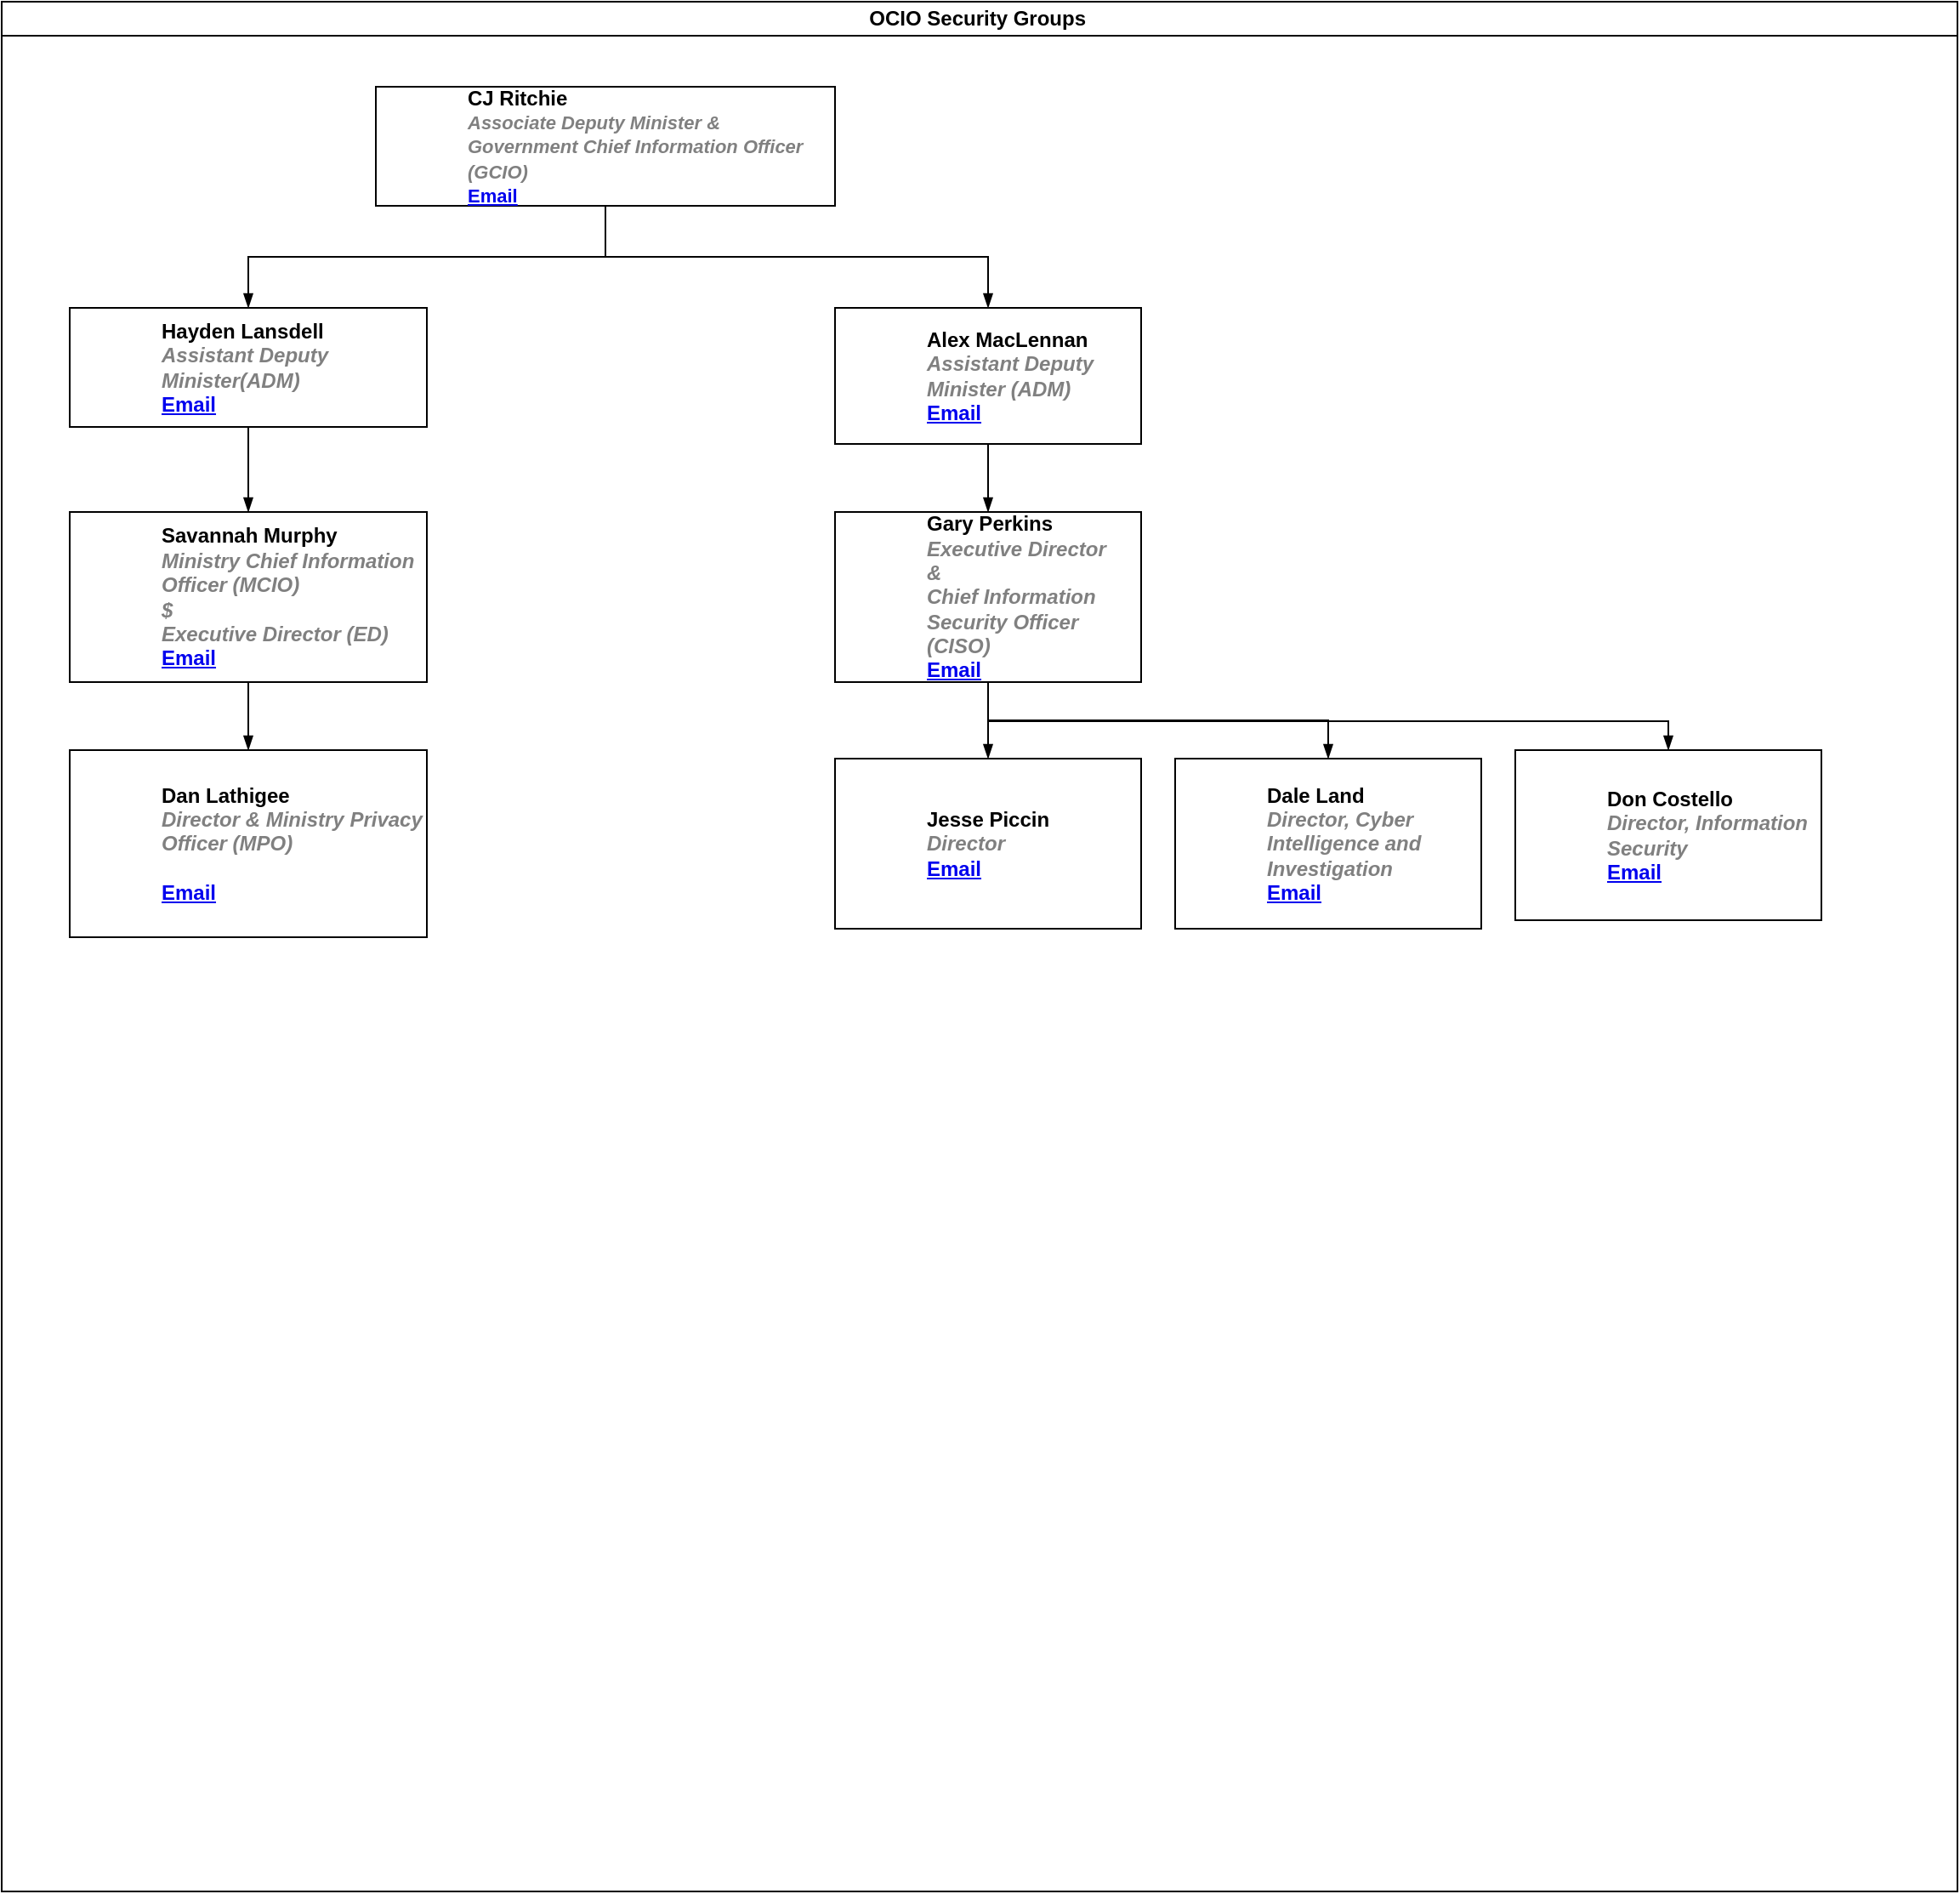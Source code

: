 <mxfile version="15.2.9" type="github" pages="4">
  <diagram id="prtHgNgQTEPvFCAcTncT" name="OCIO-org chart">
    <mxGraphModel dx="1240" dy="643" grid="1" gridSize="10" guides="1" tooltips="1" connect="1" arrows="1" fold="1" page="1" pageScale="1" pageWidth="827" pageHeight="1169" math="0" shadow="0">
      <root>
        <mxCell id="0" />
        <mxCell id="1" parent="0" />
        <mxCell id="dNxyNK7c78bLwvsdeMH5-11" value="OCIO Security Groups&amp;nbsp;" style="swimlane;html=1;startSize=20;horizontal=1;containerType=tree;glass=0;" parent="1" vertex="1">
          <mxGeometry x="210" y="89" width="1150" height="1111" as="geometry" />
        </mxCell>
        <UserObject label="%name%&lt;br&gt;&lt;i style=&quot;color: gray ; font-size: 11px&quot;&gt;%position%&lt;/i&gt;&lt;br&gt;&lt;a href=&quot;mailto:%email%&quot; style=&quot;font-size: 11px&quot;&gt;Email&lt;/a&gt;" name="CJ Ritchie" position="Associate Deputy Minister &amp; Government Chief Information Officer (GCIO)" email="CJ.Ritchie@gov.bc.ca" placeholders="1" organization="CIO - Office of the Associate Deputy Minister and Government Chief Information Officer&#xa;" id="dNxyNK7c78bLwvsdeMH5-12">
          <mxCell style="label;whiteSpace=wrap;html=1;rounded=0;glass=0;treeMoving=1;treeFolding=1;" parent="dNxyNK7c78bLwvsdeMH5-11" vertex="1">
            <mxGeometry x="220" y="50" width="270" height="70" as="geometry" />
          </mxCell>
        </UserObject>
        <mxCell id="dNxyNK7c78bLwvsdeMH5-13" value="" style="endArrow=blockThin;endFill=1;fontSize=11;edgeStyle=elbowEdgeStyle;elbow=vertical;rounded=0;" parent="dNxyNK7c78bLwvsdeMH5-11" source="dNxyNK7c78bLwvsdeMH5-12" target="dNxyNK7c78bLwvsdeMH5-14" edge="1">
          <mxGeometry relative="1" as="geometry" />
        </mxCell>
        <UserObject label="%name%&lt;br&gt;&lt;i style=&quot;color: gray&quot;&gt;%position%&lt;/i&gt;&lt;br&gt;&lt;a href=&quot;mailto:%email%&quot;&gt;Email&lt;/a&gt;" name="Hayden Lansdell" position="Assistant Deputy Minister(ADM)" email="hayden.lansdell@gov.bc.ca" placeholders="1" organization="DPD - Digital Platform and Data" id="dNxyNK7c78bLwvsdeMH5-14">
          <mxCell style="label;whiteSpace=wrap;html=1;rounded=0;glass=0;treeFolding=1;treeMoving=1;" parent="dNxyNK7c78bLwvsdeMH5-11" vertex="1">
            <mxGeometry x="40" y="180" width="210" height="70" as="geometry" />
          </mxCell>
        </UserObject>
        <mxCell id="dNxyNK7c78bLwvsdeMH5-15" value="" style="endArrow=blockThin;endFill=1;fontSize=11;edgeStyle=elbowEdgeStyle;elbow=vertical;rounded=0;" parent="dNxyNK7c78bLwvsdeMH5-11" source="dNxyNK7c78bLwvsdeMH5-12" target="dNxyNK7c78bLwvsdeMH5-16" edge="1">
          <mxGeometry relative="1" as="geometry" />
        </mxCell>
        <UserObject label="%name%&lt;br&gt;&lt;i style=&quot;color: gray&quot;&gt;%position%&lt;/i&gt;&lt;br&gt;&lt;a href=&quot;mailto:%email%&quot;&gt;Email&lt;/a&gt;" name="Alex MacLennan" position="Assistant Deputy Minister (ADM)" email="Alex.MacLennan@gov.bc.ca" placeholders="1" organization="ES-ADMO - OCIO Enterprise Services" id="dNxyNK7c78bLwvsdeMH5-16">
          <mxCell style="label;whiteSpace=wrap;html=1;rounded=0;glass=0;treeFolding=1;treeMoving=1;" parent="dNxyNK7c78bLwvsdeMH5-11" vertex="1">
            <mxGeometry x="490" y="180" width="180" height="80" as="geometry" />
          </mxCell>
        </UserObject>
        <mxCell id="v73PsxsPgjeirW-ovo98-2" value="" style="endArrow=blockThin;endFill=1;fontSize=11;edgeStyle=elbowEdgeStyle;elbow=vertical;rounded=0;entryX=0.5;entryY=0;entryDx=0;entryDy=0;" parent="dNxyNK7c78bLwvsdeMH5-11" target="v73PsxsPgjeirW-ovo98-3" edge="1">
          <mxGeometry relative="1" as="geometry">
            <mxPoint x="145" y="250" as="sourcePoint" />
          </mxGeometry>
        </mxCell>
        <UserObject label="%name%&lt;br&gt;&lt;i style=&quot;color: gray&quot;&gt;%position%&lt;/i&gt;&lt;br&gt;&lt;a href=&quot;mailto:%email%&quot;&gt;Email&lt;/a&gt;" name="Savannah Murphy" position="Ministry Chief Information Officer (MCIO)&#xa;$ &#xa;Executive Director (ED)" email="Savannah.Murphy@gov.bc.ca" placeholders="1" organization="Information Management Branch" id="v73PsxsPgjeirW-ovo98-3">
          <mxCell style="label;whiteSpace=wrap;html=1;rounded=0;glass=0;treeFolding=1;treeMoving=1;" parent="dNxyNK7c78bLwvsdeMH5-11" vertex="1">
            <mxGeometry x="40" y="300" width="210" height="100" as="geometry" />
          </mxCell>
        </UserObject>
        <mxCell id="v73PsxsPgjeirW-ovo98-4" value="" style="endArrow=blockThin;endFill=1;fontSize=11;edgeStyle=elbowEdgeStyle;elbow=vertical;rounded=0;" parent="dNxyNK7c78bLwvsdeMH5-11" source="v73PsxsPgjeirW-ovo98-3" target="v73PsxsPgjeirW-ovo98-5" edge="1">
          <mxGeometry relative="1" as="geometry">
            <mxPoint x="170" y="330" as="sourcePoint" />
          </mxGeometry>
        </mxCell>
        <UserObject label="%name%&lt;br&gt;&lt;i style=&quot;color: gray&quot;&gt;%position%&lt;/i&gt;&lt;br&gt;&lt;a href=&quot;mailto:%email%&quot;&gt;Email&lt;/a&gt;" name="Dan Lathigee" position="Director &amp; Ministry Privacy Officer (MPO)&#xa;" email="Dan.Lathigee@gov.bc.ca" placeholders="1" organization="IMB Information Privacy and Security" id="v73PsxsPgjeirW-ovo98-5">
          <mxCell style="label;whiteSpace=wrap;html=1;rounded=0;glass=0;treeFolding=1;treeMoving=1;" parent="dNxyNK7c78bLwvsdeMH5-11" vertex="1">
            <mxGeometry x="40" y="440" width="210" height="110" as="geometry" />
          </mxCell>
        </UserObject>
        <mxCell id="v73PsxsPgjeirW-ovo98-14" value="" style="endArrow=blockThin;endFill=1;fontSize=11;edgeStyle=elbowEdgeStyle;elbow=vertical;rounded=0;" parent="dNxyNK7c78bLwvsdeMH5-11" source="dNxyNK7c78bLwvsdeMH5-16" target="v73PsxsPgjeirW-ovo98-15" edge="1">
          <mxGeometry relative="1" as="geometry">
            <mxPoint x="395" y="200" as="sourcePoint" />
          </mxGeometry>
        </mxCell>
        <UserObject label="%name%&lt;br&gt;&lt;i style=&quot;color: gray&quot;&gt;%position%&lt;/i&gt;&lt;br&gt;&lt;a href=&quot;mailto:%email%&quot;&gt;Email&lt;/a&gt;" name="Gary Perkins" position="Executive Director &#xa;&amp;&#xa;Chief Information Security Officer (CISO)" email="Gary.Perkins@gov.bc.ca" placeholders="1" organization="ES-ISB - Information Security" id="v73PsxsPgjeirW-ovo98-15">
          <mxCell style="label;whiteSpace=wrap;html=1;rounded=0;glass=0;treeFolding=1;treeMoving=1;" parent="dNxyNK7c78bLwvsdeMH5-11" vertex="1">
            <mxGeometry x="490" y="300" width="180" height="100" as="geometry" />
          </mxCell>
        </UserObject>
        <mxCell id="v73PsxsPgjeirW-ovo98-20" value="" style="endArrow=blockThin;endFill=1;fontSize=11;edgeStyle=elbowEdgeStyle;elbow=vertical;rounded=0;" parent="dNxyNK7c78bLwvsdeMH5-11" source="v73PsxsPgjeirW-ovo98-15" target="v73PsxsPgjeirW-ovo98-21" edge="1">
          <mxGeometry relative="1" as="geometry">
            <mxPoint x="622" y="322" as="sourcePoint" />
          </mxGeometry>
        </mxCell>
        <UserObject label="%name%&lt;br&gt;&lt;i style=&quot;color: gray&quot;&gt;%position%&lt;/i&gt;&lt;br&gt;&lt;a href=&quot;mailto:%email%&quot;&gt;Email&lt;/a&gt;" name="Jesse Piccin" position="Director" email="Jesse.Piccin@gov.bc.ca" placeholders="1" organization="ADMS - Access &amp; Directory Management Services" id="v73PsxsPgjeirW-ovo98-21">
          <mxCell style="label;whiteSpace=wrap;html=1;rounded=0;glass=0;treeFolding=1;treeMoving=1;" parent="dNxyNK7c78bLwvsdeMH5-11" vertex="1">
            <mxGeometry x="490" y="445" width="180" height="100" as="geometry" />
          </mxCell>
        </UserObject>
        <mxCell id="v73PsxsPgjeirW-ovo98-22" value="" style="endArrow=blockThin;endFill=1;fontSize=11;edgeStyle=elbowEdgeStyle;elbow=vertical;rounded=0;" parent="dNxyNK7c78bLwvsdeMH5-11" source="v73PsxsPgjeirW-ovo98-15" target="v73PsxsPgjeirW-ovo98-23" edge="1">
          <mxGeometry relative="1" as="geometry">
            <mxPoint x="622" y="322" as="sourcePoint" />
          </mxGeometry>
        </mxCell>
        <UserObject label="%name%&lt;br&gt;&lt;i style=&quot;color: gray&quot;&gt;%position%&lt;/i&gt;&lt;br&gt;&lt;a href=&quot;mailto:%email%&quot;&gt;Email&lt;/a&gt;" name="Dale Land" position="Director, Cyber Intelligence and Investigation" email="Dale.Land@gov.bc.ca" placeholders="1" organization="ITSECOPS - IT Security Operations&#xa;&amp;&#xa;SIIRT - Security Investigations and Incident Response" id="v73PsxsPgjeirW-ovo98-23">
          <mxCell style="label;whiteSpace=wrap;html=1;rounded=0;glass=0;treeFolding=1;treeMoving=1;" parent="dNxyNK7c78bLwvsdeMH5-11" vertex="1">
            <mxGeometry x="690" y="445" width="180" height="100" as="geometry" />
          </mxCell>
        </UserObject>
        <mxCell id="v73PsxsPgjeirW-ovo98-24" value="" style="endArrow=blockThin;endFill=1;fontSize=11;edgeStyle=elbowEdgeStyle;elbow=vertical;rounded=0;" parent="dNxyNK7c78bLwvsdeMH5-11" source="v73PsxsPgjeirW-ovo98-15" target="v73PsxsPgjeirW-ovo98-25" edge="1">
          <mxGeometry relative="1" as="geometry">
            <mxPoint x="622" y="322" as="sourcePoint" />
            <Array as="points">
              <mxPoint x="780" y="423" />
            </Array>
          </mxGeometry>
        </mxCell>
        <UserObject label="%name%&lt;br&gt;&lt;i style=&quot;color: gray&quot;&gt;%position%&lt;/i&gt;&lt;br&gt;&lt;a href=&quot;mailto:%email%&quot;&gt;Email&lt;/a&gt;" name="Don Costello" position="Director, Information Security" email="Don.Costello@gov.bc.ca" placeholders="1" organization="ADVSVCS - Advisory Services" id="v73PsxsPgjeirW-ovo98-25">
          <mxCell style="label;whiteSpace=wrap;html=1;rounded=0;glass=0;treeFolding=1;treeMoving=1;" parent="dNxyNK7c78bLwvsdeMH5-11" vertex="1">
            <mxGeometry x="890" y="440" width="180" height="100" as="geometry" />
          </mxCell>
        </UserObject>
      </root>
    </mxGraphModel>
  </diagram>
  <diagram id="ucI1gstZumHgKtb_26d9" name="ISP-Information Privacy and Security org chart">
    <mxGraphModel dx="2480" dy="2386" grid="1" gridSize="10" guides="1" tooltips="1" connect="1" arrows="1" fold="1" page="1" pageScale="1" pageWidth="850" pageHeight="1100" math="0" shadow="0">
      <root>
        <mxCell id="qZ4l3li3OhjKVmUn_5Yf-0" />
        <mxCell id="qZ4l3li3OhjKVmUn_5Yf-1" parent="qZ4l3li3OhjKVmUn_5Yf-0" />
        <UserObject label="Garry Mierzuak&lt;br&gt;&lt;i style=&quot;color: gray&quot;&gt;Ministry Information Security Officer (MISO)&lt;/i&gt;&lt;br&gt;&lt;a href=&quot;mailto:Garry.Mierzuak@gov.bc.ca&quot;&gt;Email&lt;/a&gt;" name="Garry Mierzuak" position="Ministry Information Security Officer (MISO)" email="Garry.Mierzuak@gov.bc.ca" placeholders="1" organization="IMB Information Privacy and Security" id="SdTfen1lz5qg2SUIvMbw-0">
          <mxCell style="label;whiteSpace=wrap;html=1;rounded=0;glass=0;treeFolding=1;treeMoving=1;" parent="qZ4l3li3OhjKVmUn_5Yf-1" vertex="1">
            <mxGeometry x="350" y="80" width="210" height="100" as="geometry" />
          </mxCell>
        </UserObject>
        <mxCell id="dvrZ-WcR8MNvTjGQvd33-0" value="" style="endArrow=blockThin;endFill=1;fontSize=11;edgeStyle=elbowEdgeStyle;elbow=vertical;rounded=0;exitX=0.5;exitY=1;exitDx=0;exitDy=0;" parent="qZ4l3li3OhjKVmUn_5Yf-1" source="SdTfen1lz5qg2SUIvMbw-0" target="dvrZ-WcR8MNvTjGQvd33-1" edge="1">
          <mxGeometry relative="1" as="geometry">
            <mxPoint x="187" y="734" as="sourcePoint" />
          </mxGeometry>
        </mxCell>
        <UserObject label="Paul Rai&lt;br&gt;&lt;i style=&quot;color: gray&quot;&gt;Senior Security Analyst&lt;/i&gt;&lt;br&gt;&lt;a href=&quot;mailto:Paul.Rai@gov.bc.ca&quot;&gt;Email&lt;/a&gt;" name="Paul Rai" position="Senior Security Analyst" email="Paul.Rai@gov.bc.ca" placeholders="1" organization="IMB Information Privacy and Security" id="dvrZ-WcR8MNvTjGQvd33-1">
          <mxCell style="label;whiteSpace=wrap;html=1;rounded=0;glass=0;treeFolding=1;treeMoving=1;" parent="qZ4l3li3OhjKVmUn_5Yf-1" vertex="1">
            <mxGeometry x="350" y="340" width="210" height="100" as="geometry" />
          </mxCell>
        </UserObject>
        <mxCell id="dvrZ-WcR8MNvTjGQvd33-2" value="" style="endArrow=blockThin;endFill=1;fontSize=11;edgeStyle=elbowEdgeStyle;elbow=vertical;rounded=0;exitX=0.5;exitY=1;exitDx=0;exitDy=0;" parent="qZ4l3li3OhjKVmUn_5Yf-1" source="SdTfen1lz5qg2SUIvMbw-0" target="dvrZ-WcR8MNvTjGQvd33-3" edge="1">
          <mxGeometry relative="1" as="geometry">
            <mxPoint x="187" y="734" as="sourcePoint" />
            <Array as="points">
              <mxPoint x="500" y="230" />
              <mxPoint x="450" y="510" />
            </Array>
          </mxGeometry>
        </mxCell>
        <UserObject label="Ariadne Powell&lt;br&gt;&lt;i style=&quot;color: gray&quot;&gt;Senior Security Analyst&lt;/i&gt;&lt;br&gt;&lt;a href=&quot;mailto:Ariadne.Powell@gov.bc.ca&quot;&gt;Email&lt;/a&gt;" name="Ariadne Powell" position="Senior Security Analyst" email="Ariadne.Powell@gov.bc.ca" placeholders="1" organization="IMB Information Privacy and Security" id="dvrZ-WcR8MNvTjGQvd33-3">
          <mxCell style="label;whiteSpace=wrap;html=1;rounded=0;glass=0;treeFolding=1;treeMoving=1;" parent="qZ4l3li3OhjKVmUn_5Yf-1" vertex="1">
            <mxGeometry x="600" y="340" width="210" height="100" as="geometry" />
          </mxCell>
        </UserObject>
        <UserObject label="Calder Brown&lt;br&gt;&lt;i style=&quot;color: gray&quot;&gt;Senior Security Analyst&lt;/i&gt;&lt;br&gt;&lt;a href=&quot;mailto:Calder.Brown@gov.bc.ca&quot;&gt;Email&lt;/a&gt;" name="Calder Brown" position="Senior Security Analyst" email="Calder.Brown@gov.bc.ca" placeholders="1" organization="IMB Information Privacy and Security" id="dvrZ-WcR8MNvTjGQvd33-4">
          <mxCell style="label;whiteSpace=wrap;html=1;rounded=0;glass=0;treeFolding=1;treeMoving=1;" parent="qZ4l3li3OhjKVmUn_5Yf-1" vertex="1">
            <mxGeometry x="100" y="340" width="210" height="100" as="geometry" />
          </mxCell>
        </UserObject>
        <mxCell id="dvrZ-WcR8MNvTjGQvd33-5" value="" style="endArrow=blockThin;endFill=1;fontSize=11;edgeStyle=elbowEdgeStyle;elbow=vertical;rounded=0;exitX=0.5;exitY=1;exitDx=0;exitDy=0;entryX=0.5;entryY=0;entryDx=0;entryDy=0;" parent="qZ4l3li3OhjKVmUn_5Yf-1" source="SdTfen1lz5qg2SUIvMbw-0" target="dvrZ-WcR8MNvTjGQvd33-4" edge="1">
          <mxGeometry relative="1" as="geometry">
            <mxPoint x="445" y="470" as="sourcePoint" />
            <mxPoint x="705" y="570" as="targetPoint" />
            <Array as="points">
              <mxPoint x="380" y="230" />
              <mxPoint x="310" y="510" />
            </Array>
          </mxGeometry>
        </mxCell>
        <UserObject label="Dan Lathigee&lt;br&gt;&lt;i style=&quot;color: gray&quot;&gt;Director &amp;amp; Ministry Privacy Officer (MPO)&#xa;&lt;/i&gt;&lt;br&gt;&lt;a href=&quot;mailto:Dan.Lathigee@gov.bc.ca&quot;&gt;Email&lt;/a&gt;" name="Dan Lathigee" position="Director &amp; Ministry Privacy Officer (MPO)&#xa;" email="Dan.Lathigee@gov.bc.ca" placeholders="1" organization="IMB Information Privacy and Security" id="R9Cr3xqox11sZa4VE1uC-0">
          <mxCell style="label;whiteSpace=wrap;html=1;rounded=0;glass=0;treeFolding=1;treeMoving=1;" vertex="1" parent="qZ4l3li3OhjKVmUn_5Yf-1">
            <mxGeometry x="350" y="-120" width="210" height="110" as="geometry" />
          </mxCell>
        </UserObject>
        <mxCell id="oMF8QTFkqLxiqysbtOMA-1" value="" style="endArrow=blockThin;endFill=1;fontSize=11;edgeStyle=elbowEdgeStyle;elbow=vertical;rounded=0;exitX=0.5;exitY=1;exitDx=0;exitDy=0;" edge="1" parent="qZ4l3li3OhjKVmUn_5Yf-1" source="R9Cr3xqox11sZa4VE1uC-0">
          <mxGeometry relative="1" as="geometry">
            <mxPoint x="355" y="639" as="sourcePoint" />
            <mxPoint x="455" y="80" as="targetPoint" />
          </mxGeometry>
        </mxCell>
        <mxCell id="1ly8iMYacWjRFcpsfIwy-0" value="ISP-Information Privacy and Security" style="swimlane;html=1;startSize=20;horizontal=1;containerType=tree;glass=0;" vertex="1" parent="qZ4l3li3OhjKVmUn_5Yf-1">
          <mxGeometry y="-240" width="850" height="730" as="geometry" />
        </mxCell>
      </root>
    </mxGraphModel>
  </diagram>
  <diagram id="vDOXWKOzfigFdYHw0v1W" name="Advisory Services">
    <mxGraphModel dx="2480" dy="3486" grid="1" gridSize="10" guides="1" tooltips="1" connect="1" arrows="1" fold="1" page="1" pageScale="1" pageWidth="850" pageHeight="1100" math="0" shadow="0">
      <root>
        <mxCell id="rqQ3qo8qsGK3bOTKJYbh-0" />
        <mxCell id="rqQ3qo8qsGK3bOTKJYbh-1" parent="rqQ3qo8qsGK3bOTKJYbh-0" />
        <UserObject label="Brian Horncastle&lt;br&gt;&lt;i style=&quot;color: gray&quot;&gt;Manager, VRM&lt;/i&gt;&lt;br&gt;&lt;a href=&quot;mailto:Brian.Horncastle@gov.bc.ca&quot;&gt;Email&lt;/a&gt;" name="Brian Horncastle" position="Manager, VRM" email="Brian.Horncastle@gov.bc.ca" placeholders="1" organization=" VRM - Vulnerability &amp; Risk Management" id="T802JfDfkw4rmRlnb9Lm-0">
          <mxCell style="label;whiteSpace=wrap;html=1;rounded=0;glass=0;treeFolding=1;treeMoving=1;" vertex="1" parent="rqQ3qo8qsGK3bOTKJYbh-1">
            <mxGeometry x="960" y="-840" width="180" height="100" as="geometry" />
          </mxCell>
        </UserObject>
        <UserObject label="Ryan Bluemel&lt;br&gt;&lt;i style=&quot;color: gray&quot;&gt;Senior Security Analyst&lt;/i&gt;&lt;br&gt;&lt;a href=&quot;mailto:Ryan.Bluemel@gov.bc.ca&quot;&gt;Email&lt;/a&gt;" name="Ryan Bluemel" position="Senior Security Analyst" email="Ryan.Bluemel@gov.bc.ca" placeholders="1" organization="VRM - Vulnerability &amp; Risk Management" id="T802JfDfkw4rmRlnb9Lm-1">
          <mxCell style="label;whiteSpace=wrap;html=1;rounded=0;glass=0;treeFolding=1;treeMoving=1;" vertex="1" parent="rqQ3qo8qsGK3bOTKJYbh-1">
            <mxGeometry x="560" y="-680" width="180" height="100" as="geometry" />
          </mxCell>
        </UserObject>
        <UserObject label="Michael Foltinek&lt;br&gt;&lt;i style=&quot;color: gray&quot;&gt;Senior Security Architect&lt;/i&gt;&lt;br&gt;&lt;a href=&quot;mailto:Michael.Foltinek@gov.bc.ca&quot;&gt;Email&lt;/a&gt;" name="Michael Foltinek" position="Senior Security Architect" email="Michael.Foltinek@gov.bc.ca" placeholders="1" organization="VRM - Vulnerability &amp; Risk Management" id="T802JfDfkw4rmRlnb9Lm-2">
          <mxCell style="label;whiteSpace=wrap;html=1;rounded=0;glass=0;treeFolding=1;treeMoving=1;" vertex="1" parent="rqQ3qo8qsGK3bOTKJYbh-1">
            <mxGeometry x="750" y="-680" width="180" height="100" as="geometry" />
          </mxCell>
        </UserObject>
        <UserObject label="Joe Lopetrone&lt;br&gt;&lt;i style=&quot;color: gray&quot;&gt;Senior Security Analyst&lt;/i&gt;&lt;br&gt;&lt;a href=&quot;mailto:&quot;&gt;Email&lt;/a&gt;" name="Joe Lopetrone" position="Senior Security Analyst" email="" placeholders="1" organization="VRM - Vulnerability &amp; Risk Management" id="T802JfDfkw4rmRlnb9Lm-3">
          <mxCell style="label;whiteSpace=wrap;html=1;rounded=0;glass=0;treeFolding=1;treeMoving=1;" vertex="1" parent="rqQ3qo8qsGK3bOTKJYbh-1">
            <mxGeometry x="940" y="-680" width="180" height="100" as="geometry" />
          </mxCell>
        </UserObject>
        <UserObject label="Gary Merrick&lt;br&gt;&lt;i style=&quot;color: gray&quot;&gt;Senior Security Analyst&lt;/i&gt;&lt;br&gt;&lt;a href=&quot;mailto:Gary.Merrick@gov.bc.ca&quot;&gt;Email&lt;/a&gt;" name="Gary Merrick" position="Senior Security Analyst" email="Gary.Merrick@gov.bc.ca" placeholders="1" organization="VRM - Vulnerability &amp; Risk Management" id="T802JfDfkw4rmRlnb9Lm-4">
          <mxCell style="label;whiteSpace=wrap;html=1;rounded=0;glass=0;treeFolding=1;treeMoving=1;" vertex="1" parent="rqQ3qo8qsGK3bOTKJYbh-1">
            <mxGeometry x="1130" y="-680" width="180" height="100" as="geometry" />
          </mxCell>
        </UserObject>
        <UserObject label="Don Costello&lt;br&gt;&lt;i style=&quot;color: gray&quot;&gt;Director, Information Security&lt;/i&gt;&lt;br&gt;&lt;a href=&quot;mailto:Don.Costello@gov.bc.ca&quot;&gt;Email&lt;/a&gt;" name="Don Costello" position="Director, Information Security" email="Don.Costello@gov.bc.ca" placeholders="1" organization="ADVSVCS - Advisory Services" id="xZGKURcxJj9vhPXbA276-0">
          <mxCell style="label;whiteSpace=wrap;html=1;rounded=0;glass=0;treeFolding=1;treeMoving=1;" vertex="1" parent="rqQ3qo8qsGK3bOTKJYbh-1">
            <mxGeometry x="1160" y="-1000" width="180" height="80" as="geometry" />
          </mxCell>
        </UserObject>
        <mxCell id="XgKBMb3x8BXF8PC0vtIP-0" value="" style="endArrow=blockThin;endFill=1;fontSize=11;edgeStyle=elbowEdgeStyle;elbow=vertical;rounded=0;entryX=0.5;entryY=0;entryDx=0;entryDy=0;exitX=0.5;exitY=1;exitDx=0;exitDy=0;" edge="1" parent="rqQ3qo8qsGK3bOTKJYbh-1" source="xZGKURcxJj9vhPXbA276-0" target="T802JfDfkw4rmRlnb9Lm-0">
          <mxGeometry relative="1" as="geometry">
            <mxPoint x="1230" y="-890" as="sourcePoint" />
            <mxPoint x="1040" y="-840" as="targetPoint" />
          </mxGeometry>
        </mxCell>
        <mxCell id="XgKBMb3x8BXF8PC0vtIP-1" value="" style="endArrow=blockThin;endFill=1;fontSize=11;edgeStyle=elbowEdgeStyle;elbow=vertical;rounded=0;exitX=0.5;exitY=1;exitDx=0;exitDy=0;entryX=0.5;entryY=0;entryDx=0;entryDy=0;" edge="1" parent="rqQ3qo8qsGK3bOTKJYbh-1" source="xZGKURcxJj9vhPXbA276-0" target="lxsl5r0ngIAoYixiZqqR-0">
          <mxGeometry relative="1" as="geometry">
            <mxPoint x="1230" y="-890" as="sourcePoint" />
            <mxPoint x="1310" y="-840" as="targetPoint" />
            <Array as="points">
              <mxPoint x="1370" y="-880" />
            </Array>
          </mxGeometry>
        </mxCell>
        <mxCell id="FQNXtCQWKW9u08r3h9mG-0" value="" style="endArrow=blockThin;endFill=1;fontSize=11;edgeStyle=elbowEdgeStyle;elbow=vertical;rounded=0;exitX=0.5;exitY=1;exitDx=0;exitDy=0;entryX=0.5;entryY=0;entryDx=0;entryDy=0;" edge="1" parent="rqQ3qo8qsGK3bOTKJYbh-1" source="T802JfDfkw4rmRlnb9Lm-0" target="T802JfDfkw4rmRlnb9Lm-1">
          <mxGeometry relative="1" as="geometry">
            <mxPoint x="660" y="-720" as="sourcePoint" />
            <mxPoint x="660" y="-680" as="targetPoint" />
          </mxGeometry>
        </mxCell>
        <mxCell id="FQNXtCQWKW9u08r3h9mG-1" value="" style="endArrow=blockThin;endFill=1;fontSize=11;edgeStyle=elbowEdgeStyle;elbow=vertical;rounded=0;" edge="1" parent="rqQ3qo8qsGK3bOTKJYbh-1">
          <mxGeometry relative="1" as="geometry">
            <mxPoint x="1050" y="-730" as="sourcePoint" />
            <mxPoint x="840" y="-680" as="targetPoint" />
            <Array as="points">
              <mxPoint x="950" y="-710" />
            </Array>
          </mxGeometry>
        </mxCell>
        <mxCell id="FQNXtCQWKW9u08r3h9mG-2" value="" style="endArrow=blockThin;endFill=1;fontSize=11;edgeStyle=elbowEdgeStyle;elbow=vertical;rounded=0;entryX=0.5;entryY=0;entryDx=0;entryDy=0;" edge="1" parent="rqQ3qo8qsGK3bOTKJYbh-1" target="T802JfDfkw4rmRlnb9Lm-3">
          <mxGeometry relative="1" as="geometry">
            <mxPoint x="1050" y="-740" as="sourcePoint" />
            <mxPoint x="1040" y="-680" as="targetPoint" />
            <Array as="points">
              <mxPoint x="1060" y="-710" />
            </Array>
          </mxGeometry>
        </mxCell>
        <mxCell id="FQNXtCQWKW9u08r3h9mG-3" value="" style="endArrow=blockThin;endFill=1;fontSize=11;edgeStyle=elbowEdgeStyle;elbow=vertical;rounded=0;" edge="1" parent="rqQ3qo8qsGK3bOTKJYbh-1">
          <mxGeometry relative="1" as="geometry">
            <mxPoint x="1050" y="-740" as="sourcePoint" />
            <mxPoint x="1230" y="-680" as="targetPoint" />
          </mxGeometry>
        </mxCell>
        <mxCell id="-0Sq7_ZNC0-nOio30Pgc-0" value="Advisory Services" style="swimlane;html=1;startSize=20;horizontal=1;containerType=tree;glass=0;" vertex="1" parent="rqQ3qo8qsGK3bOTKJYbh-1">
          <mxGeometry x="520" y="-1110" width="1840" height="730" as="geometry" />
        </mxCell>
        <UserObject label="Trace Muldoon&lt;br&gt;&lt;i style=&quot;color: gray&quot;&gt;Manager, Security Governance $ Engagement/Awareness&lt;/i&gt;&lt;br&gt;&lt;a href=&quot;mailto:Trace.Muldoon@gov.bc.ca&quot;&gt;Email&lt;/a&gt;" name="Trace Muldoon" position="Manager, Security Governance $ Engagement/Awareness" email="Trace.Muldoon@gov.bc.ca" placeholders="1" organization="SECAWARE - Security Awareness" id="lxsl5r0ngIAoYixiZqqR-0">
          <mxCell style="label;whiteSpace=wrap;html=1;rounded=0;glass=0;treeFolding=1;treeMoving=1;" vertex="1" parent="-0Sq7_ZNC0-nOio30Pgc-0">
            <mxGeometry x="860" y="260" width="220" height="100" as="geometry" />
          </mxCell>
        </UserObject>
        <UserObject label="Bonnie Beyea&lt;br&gt;&lt;i style=&quot;color: gray&quot;&gt;Senior Security Analyst&lt;/i&gt;&lt;br&gt;&lt;a href=&quot;mailto:Bonnie.Beyea@gov.bc.ca&quot;&gt;Email&lt;/a&gt;" name="Bonnie Beyea" position="Senior Security Analyst" email="Bonnie.Beyea@gov.bc.ca" placeholders="1" organization="SECAWARE - Security Awareness" id="Ec1Sfc6E9cO8bSWa9kFR-0">
          <mxCell style="label;whiteSpace=wrap;html=1;rounded=0;glass=0;treeFolding=1;treeMoving=1;" vertex="1" parent="rqQ3qo8qsGK3bOTKJYbh-1">
            <mxGeometry x="1360" y="-681" width="180" height="100" as="geometry" />
          </mxCell>
        </UserObject>
        <mxCell id="Ec1Sfc6E9cO8bSWa9kFR-1" value="" style="endArrow=blockThin;endFill=1;fontSize=11;edgeStyle=elbowEdgeStyle;elbow=vertical;rounded=0;entryX=0.5;entryY=0;entryDx=0;entryDy=0;" edge="1" parent="rqQ3qo8qsGK3bOTKJYbh-1" target="Ec1Sfc6E9cO8bSWa9kFR-0">
          <mxGeometry relative="1" as="geometry">
            <mxPoint x="1490" y="-740" as="sourcePoint" />
            <Array as="points">
              <mxPoint x="1460" y="-720" />
              <mxPoint x="1670" y="-800" />
            </Array>
          </mxGeometry>
        </mxCell>
        <UserObject label="Mackenzie Friesen&lt;br&gt;&lt;i style=&quot;color: gray&quot;&gt;Security Analyst&lt;/i&gt;&lt;br&gt;&lt;a href=&quot;mailto:Mackenzie.Friesen@gov.bc.ca&quot;&gt;Email&lt;/a&gt;" name="Mackenzie Friesen" position="Security Analyst" email="Mackenzie.Friesen@gov.bc.ca" placeholders="1" organization="SECAWARE - Security Awareness" id="Ec1Sfc6E9cO8bSWa9kFR-2">
          <mxCell style="label;whiteSpace=wrap;html=1;rounded=0;glass=0;treeFolding=1;treeMoving=1;" vertex="1" parent="rqQ3qo8qsGK3bOTKJYbh-1">
            <mxGeometry x="1550" y="-681" width="180" height="100" as="geometry" />
          </mxCell>
        </UserObject>
        <mxCell id="Ec1Sfc6E9cO8bSWa9kFR-3" value="" style="endArrow=blockThin;endFill=1;fontSize=11;edgeStyle=elbowEdgeStyle;elbow=vertical;rounded=0;entryX=0.5;entryY=0;entryDx=0;entryDy=0;exitX=0.5;exitY=1;exitDx=0;exitDy=0;" edge="1" parent="rqQ3qo8qsGK3bOTKJYbh-1" target="Ec1Sfc6E9cO8bSWa9kFR-2" source="lxsl5r0ngIAoYixiZqqR-0">
          <mxGeometry relative="1" as="geometry">
            <mxPoint x="1540" y="-800" as="sourcePoint" />
            <Array as="points">
              <mxPoint x="1640" y="-720" />
            </Array>
          </mxGeometry>
        </mxCell>
        <UserObject label="Jarin James&lt;br&gt;&lt;i style=&quot;color: gray&quot;&gt;Security Analyst&lt;/i&gt;&lt;br&gt;&lt;a href=&quot;mailto:Jarin.James@gov.bc.ca&quot;&gt;Email&lt;/a&gt;" name="Jarin James" position="Security Analyst" email="Jarin.James@gov.bc.ca" placeholders="1" organization="SECAWARE - Security Awareness" id="Ec1Sfc6E9cO8bSWa9kFR-4">
          <mxCell style="label;whiteSpace=wrap;html=1;rounded=0;glass=0;treeFolding=1;treeMoving=1;" vertex="1" parent="rqQ3qo8qsGK3bOTKJYbh-1">
            <mxGeometry x="1740" y="-681" width="180" height="100" as="geometry" />
          </mxCell>
        </UserObject>
        <mxCell id="Ec1Sfc6E9cO8bSWa9kFR-5" value="" style="endArrow=blockThin;endFill=1;fontSize=11;edgeStyle=elbowEdgeStyle;elbow=vertical;rounded=0;exitX=0.5;exitY=1;exitDx=0;exitDy=0;" edge="1" parent="rqQ3qo8qsGK3bOTKJYbh-1" target="Ec1Sfc6E9cO8bSWa9kFR-6" source="lxsl5r0ngIAoYixiZqqR-0">
          <mxGeometry relative="1" as="geometry">
            <mxPoint x="1540" y="-800" as="sourcePoint" />
            <Array as="points">
              <mxPoint x="1630" y="-720" />
              <mxPoint x="1670" y="-800" />
            </Array>
          </mxGeometry>
        </mxCell>
        <UserObject label="Kristina Petrosyan&lt;br&gt;&lt;i style=&quot;color: gray&quot;&gt;Senior Security Analyst&lt;/i&gt;&lt;br&gt;&lt;a href=&quot;mailto:Kristina.Petrosyan@gov.bc.ca&quot;&gt;Email&lt;/a&gt;" name="Kristina Petrosyan" position="Senior Security Analyst" email="Kristina.Petrosyan@gov.bc.ca" placeholders="1" organization="SECAWARE - Security Awareness" id="Ec1Sfc6E9cO8bSWa9kFR-6">
          <mxCell style="label;whiteSpace=wrap;html=1;rounded=0;glass=0;treeFolding=1;treeMoving=1;" vertex="1" parent="rqQ3qo8qsGK3bOTKJYbh-1">
            <mxGeometry x="1930" y="-681" width="180" height="100" as="geometry" />
          </mxCell>
        </UserObject>
        <mxCell id="Ec1Sfc6E9cO8bSWa9kFR-7" value="" style="endArrow=blockThin;endFill=1;fontSize=11;edgeStyle=elbowEdgeStyle;elbow=vertical;rounded=0;exitX=0.5;exitY=1;exitDx=0;exitDy=0;" edge="1" parent="rqQ3qo8qsGK3bOTKJYbh-1" target="Ec1Sfc6E9cO8bSWa9kFR-8" source="lxsl5r0ngIAoYixiZqqR-0">
          <mxGeometry relative="1" as="geometry">
            <mxPoint x="1610" y="-780" as="sourcePoint" />
            <Array as="points">
              <mxPoint x="1610" y="-720" />
              <mxPoint x="1670" y="-800" />
            </Array>
          </mxGeometry>
        </mxCell>
        <UserObject label="Monika Weatherly&lt;br&gt;&lt;i style=&quot;color: gray&quot;&gt;Security Analyst&lt;/i&gt;&lt;br&gt;&lt;a href=&quot;mailto:&quot;&gt;Email&lt;/a&gt;" name="Monika Weatherly" position="Security Analyst" email="" placeholders="1" organization="SECAWARE - Security Awareness" id="Ec1Sfc6E9cO8bSWa9kFR-8">
          <mxCell style="label;whiteSpace=wrap;html=1;rounded=0;glass=0;treeFolding=1;treeMoving=1;" vertex="1" parent="rqQ3qo8qsGK3bOTKJYbh-1">
            <mxGeometry x="2120" y="-681" width="210" height="100" as="geometry" />
          </mxCell>
        </UserObject>
        <mxCell id="Ec1Sfc6E9cO8bSWa9kFR-10" style="edgeStyle=orthogonalEdgeStyle;rounded=0;orthogonalLoop=1;jettySize=auto;html=1;exitX=0.5;exitY=1;exitDx=0;exitDy=0;" edge="1" parent="rqQ3qo8qsGK3bOTKJYbh-1" source="lxsl5r0ngIAoYixiZqqR-0">
          <mxGeometry relative="1" as="geometry">
            <mxPoint x="1831" y="-680" as="targetPoint" />
            <Array as="points">
              <mxPoint x="1490" y="-720" />
              <mxPoint x="1831" y="-720" />
            </Array>
          </mxGeometry>
        </mxCell>
      </root>
    </mxGraphModel>
  </diagram>
  <diagram id="iJ8oZhVi4A6zWBfsme-V" name="Page-4">
    <mxGraphModel dx="1021" dy="529" grid="1" gridSize="10" guides="1" tooltips="1" connect="1" arrows="1" fold="1" page="1" pageScale="1" pageWidth="850" pageHeight="1100" math="0" shadow="0">
      <root>
        <mxCell id="N-BHXD9uO94G_v4G9a9I-0" />
        <mxCell id="N-BHXD9uO94G_v4G9a9I-1" parent="N-BHXD9uO94G_v4G9a9I-0" />
      </root>
    </mxGraphModel>
  </diagram>
</mxfile>
